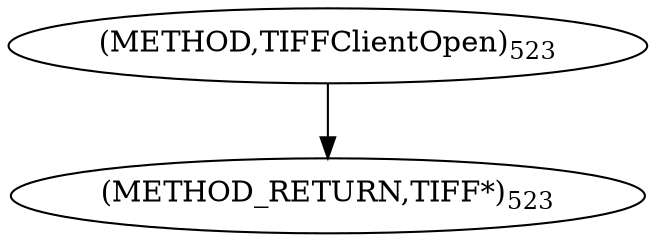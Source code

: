 digraph "TIFFClientOpen" {  
"9052" [label = <(METHOD,TIFFClientOpen)<SUB>523</SUB>> ]
"9063" [label = <(METHOD_RETURN,TIFF*)<SUB>523</SUB>> ]
  "9052" -> "9063" 
}
